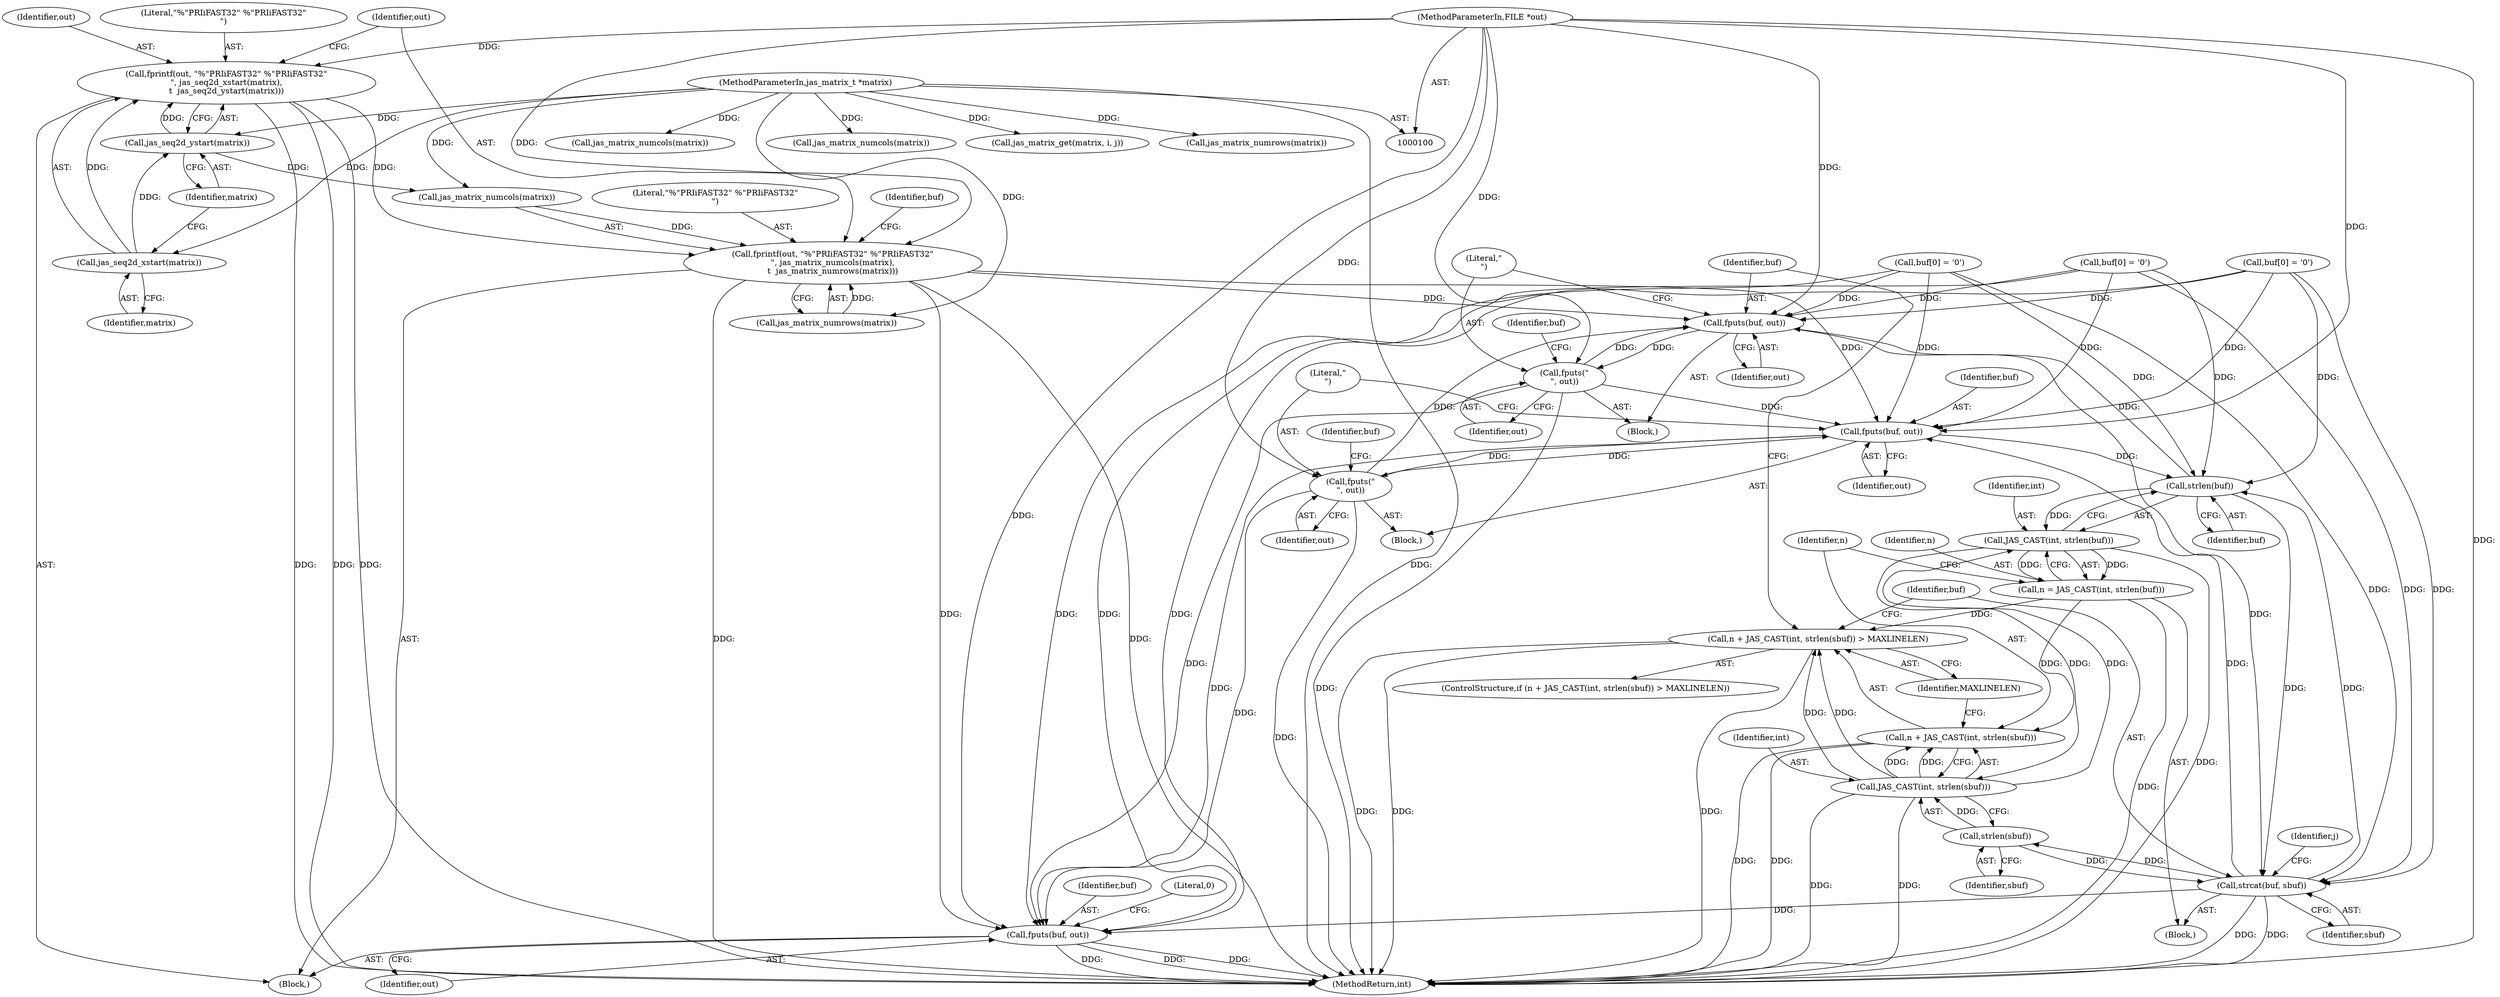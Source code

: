 digraph "0_jasper_d42b2388f7f8e0332c846675133acea151fc557a_29@API" {
"1000110" [label="(Call,fprintf(out, \"%\"PRIiFAST32\" %\"PRIiFAST32\"\n\", jas_seq2d_xstart(matrix),\n\t  jas_seq2d_ystart(matrix)))"];
"1000102" [label="(MethodParameterIn,FILE *out)"];
"1000113" [label="(Call,jas_seq2d_xstart(matrix))"];
"1000101" [label="(MethodParameterIn,jas_matrix_t *matrix)"];
"1000115" [label="(Call,jas_seq2d_ystart(matrix))"];
"1000117" [label="(Call,fprintf(out, \"%\"PRIiFAST32\" %\"PRIiFAST32\"\n\", jas_matrix_numcols(matrix),\n\t  jas_matrix_numrows(matrix)))"];
"1000173" [label="(Call,fputs(buf, out))"];
"1000176" [label="(Call,fputs(\"\n\", out))"];
"1000195" [label="(Call,fputs(buf, out))"];
"1000161" [label="(Call,strlen(buf))"];
"1000159" [label="(Call,JAS_CAST(int, strlen(buf)))"];
"1000157" [label="(Call,n = JAS_CAST(int, strlen(buf)))"];
"1000164" [label="(Call,n + JAS_CAST(int, strlen(sbuf)) > MAXLINELEN)"];
"1000165" [label="(Call,n + JAS_CAST(int, strlen(sbuf)))"];
"1000167" [label="(Call,JAS_CAST(int, strlen(sbuf)))"];
"1000184" [label="(Call,strcat(buf, sbuf))"];
"1000169" [label="(Call,strlen(sbuf))"];
"1000206" [label="(Call,fputs(buf, out))"];
"1000198" [label="(Call,fputs(\"\n\", out))"];
"1000191" [label="(Call,jas_matrix_numcols(matrix))"];
"1000165" [label="(Call,n + JAS_CAST(int, strlen(sbuf)))"];
"1000197" [label="(Identifier,out)"];
"1000177" [label="(Literal,\"\n\")"];
"1000172" [label="(Block,)"];
"1000146" [label="(Call,jas_matrix_numcols(matrix))"];
"1000112" [label="(Literal,\"%\"PRIiFAST32\" %\"PRIiFAST32\"\n\")"];
"1000164" [label="(Call,n + JAS_CAST(int, strlen(sbuf)) > MAXLINELEN)"];
"1000122" [label="(Call,jas_matrix_numrows(matrix))"];
"1000176" [label="(Call,fputs(\"\n\", out))"];
"1000195" [label="(Call,fputs(buf, out))"];
"1000113" [label="(Call,jas_seq2d_xstart(matrix))"];
"1000116" [label="(Identifier,matrix)"];
"1000174" [label="(Identifier,buf)"];
"1000169" [label="(Call,strlen(sbuf))"];
"1000114" [label="(Identifier,matrix)"];
"1000179" [label="(Call,buf[0] = '\0')"];
"1000170" [label="(Identifier,sbuf)"];
"1000200" [label="(Identifier,out)"];
"1000194" [label="(Block,)"];
"1000126" [label="(Identifier,buf)"];
"1000101" [label="(MethodParameterIn,jas_matrix_t *matrix)"];
"1000166" [label="(Identifier,n)"];
"1000111" [label="(Identifier,out)"];
"1000118" [label="(Identifier,out)"];
"1000206" [label="(Call,fputs(buf, out))"];
"1000160" [label="(Identifier,int)"];
"1000173" [label="(Call,fputs(buf, out))"];
"1000207" [label="(Identifier,buf)"];
"1000158" [label="(Identifier,n)"];
"1000198" [label="(Call,fputs(\"\n\", out))"];
"1000208" [label="(Identifier,out)"];
"1000103" [label="(Block,)"];
"1000186" [label="(Identifier,sbuf)"];
"1000203" [label="(Identifier,buf)"];
"1000110" [label="(Call,fprintf(out, \"%\"PRIiFAST32\" %\"PRIiFAST32\"\n\", jas_seq2d_xstart(matrix),\n\t  jas_seq2d_ystart(matrix)))"];
"1000181" [label="(Identifier,buf)"];
"1000210" [label="(Literal,0)"];
"1000150" [label="(Block,)"];
"1000171" [label="(Identifier,MAXLINELEN)"];
"1000178" [label="(Identifier,out)"];
"1000199" [label="(Literal,\"\n\")"];
"1000115" [label="(Call,jas_seq2d_ystart(matrix))"];
"1000167" [label="(Call,JAS_CAST(int, strlen(sbuf)))"];
"1000162" [label="(Identifier,buf)"];
"1000153" [label="(Call,jas_matrix_get(matrix, i, j))"];
"1000185" [label="(Identifier,buf)"];
"1000102" [label="(MethodParameterIn,FILE *out)"];
"1000135" [label="(Call,jas_matrix_numrows(matrix))"];
"1000161" [label="(Call,strlen(buf))"];
"1000201" [label="(Call,buf[0] = '\0')"];
"1000157" [label="(Call,n = JAS_CAST(int, strlen(buf)))"];
"1000184" [label="(Call,strcat(buf, sbuf))"];
"1000196" [label="(Identifier,buf)"];
"1000189" [label="(Identifier,j)"];
"1000175" [label="(Identifier,out)"];
"1000159" [label="(Call,JAS_CAST(int, strlen(buf)))"];
"1000117" [label="(Call,fprintf(out, \"%\"PRIiFAST32\" %\"PRIiFAST32\"\n\", jas_matrix_numcols(matrix),\n\t  jas_matrix_numrows(matrix)))"];
"1000120" [label="(Call,jas_matrix_numcols(matrix))"];
"1000124" [label="(Call,buf[0] = '\0')"];
"1000168" [label="(Identifier,int)"];
"1000119" [label="(Literal,\"%\"PRIiFAST32\" %\"PRIiFAST32\"\n\")"];
"1000211" [label="(MethodReturn,int)"];
"1000163" [label="(ControlStructure,if (n + JAS_CAST(int, strlen(sbuf)) > MAXLINELEN))"];
"1000110" -> "1000103"  [label="AST: "];
"1000110" -> "1000115"  [label="CFG: "];
"1000111" -> "1000110"  [label="AST: "];
"1000112" -> "1000110"  [label="AST: "];
"1000113" -> "1000110"  [label="AST: "];
"1000115" -> "1000110"  [label="AST: "];
"1000118" -> "1000110"  [label="CFG: "];
"1000110" -> "1000211"  [label="DDG: "];
"1000110" -> "1000211"  [label="DDG: "];
"1000110" -> "1000211"  [label="DDG: "];
"1000102" -> "1000110"  [label="DDG: "];
"1000113" -> "1000110"  [label="DDG: "];
"1000115" -> "1000110"  [label="DDG: "];
"1000110" -> "1000117"  [label="DDG: "];
"1000102" -> "1000100"  [label="AST: "];
"1000102" -> "1000211"  [label="DDG: "];
"1000102" -> "1000117"  [label="DDG: "];
"1000102" -> "1000173"  [label="DDG: "];
"1000102" -> "1000176"  [label="DDG: "];
"1000102" -> "1000195"  [label="DDG: "];
"1000102" -> "1000198"  [label="DDG: "];
"1000102" -> "1000206"  [label="DDG: "];
"1000113" -> "1000114"  [label="CFG: "];
"1000114" -> "1000113"  [label="AST: "];
"1000116" -> "1000113"  [label="CFG: "];
"1000101" -> "1000113"  [label="DDG: "];
"1000113" -> "1000115"  [label="DDG: "];
"1000101" -> "1000100"  [label="AST: "];
"1000101" -> "1000211"  [label="DDG: "];
"1000101" -> "1000115"  [label="DDG: "];
"1000101" -> "1000120"  [label="DDG: "];
"1000101" -> "1000122"  [label="DDG: "];
"1000101" -> "1000135"  [label="DDG: "];
"1000101" -> "1000146"  [label="DDG: "];
"1000101" -> "1000153"  [label="DDG: "];
"1000101" -> "1000191"  [label="DDG: "];
"1000115" -> "1000116"  [label="CFG: "];
"1000116" -> "1000115"  [label="AST: "];
"1000115" -> "1000120"  [label="DDG: "];
"1000117" -> "1000103"  [label="AST: "];
"1000117" -> "1000122"  [label="CFG: "];
"1000118" -> "1000117"  [label="AST: "];
"1000119" -> "1000117"  [label="AST: "];
"1000120" -> "1000117"  [label="AST: "];
"1000122" -> "1000117"  [label="AST: "];
"1000126" -> "1000117"  [label="CFG: "];
"1000117" -> "1000211"  [label="DDG: "];
"1000117" -> "1000211"  [label="DDG: "];
"1000120" -> "1000117"  [label="DDG: "];
"1000122" -> "1000117"  [label="DDG: "];
"1000117" -> "1000173"  [label="DDG: "];
"1000117" -> "1000195"  [label="DDG: "];
"1000117" -> "1000206"  [label="DDG: "];
"1000173" -> "1000172"  [label="AST: "];
"1000173" -> "1000175"  [label="CFG: "];
"1000174" -> "1000173"  [label="AST: "];
"1000175" -> "1000173"  [label="AST: "];
"1000177" -> "1000173"  [label="CFG: "];
"1000124" -> "1000173"  [label="DDG: "];
"1000179" -> "1000173"  [label="DDG: "];
"1000161" -> "1000173"  [label="DDG: "];
"1000201" -> "1000173"  [label="DDG: "];
"1000176" -> "1000173"  [label="DDG: "];
"1000198" -> "1000173"  [label="DDG: "];
"1000173" -> "1000176"  [label="DDG: "];
"1000173" -> "1000184"  [label="DDG: "];
"1000176" -> "1000172"  [label="AST: "];
"1000176" -> "1000178"  [label="CFG: "];
"1000177" -> "1000176"  [label="AST: "];
"1000178" -> "1000176"  [label="AST: "];
"1000181" -> "1000176"  [label="CFG: "];
"1000176" -> "1000211"  [label="DDG: "];
"1000176" -> "1000195"  [label="DDG: "];
"1000176" -> "1000206"  [label="DDG: "];
"1000195" -> "1000194"  [label="AST: "];
"1000195" -> "1000197"  [label="CFG: "];
"1000196" -> "1000195"  [label="AST: "];
"1000197" -> "1000195"  [label="AST: "];
"1000199" -> "1000195"  [label="CFG: "];
"1000195" -> "1000161"  [label="DDG: "];
"1000124" -> "1000195"  [label="DDG: "];
"1000184" -> "1000195"  [label="DDG: "];
"1000179" -> "1000195"  [label="DDG: "];
"1000201" -> "1000195"  [label="DDG: "];
"1000198" -> "1000195"  [label="DDG: "];
"1000195" -> "1000198"  [label="DDG: "];
"1000195" -> "1000206"  [label="DDG: "];
"1000161" -> "1000159"  [label="AST: "];
"1000161" -> "1000162"  [label="CFG: "];
"1000162" -> "1000161"  [label="AST: "];
"1000159" -> "1000161"  [label="CFG: "];
"1000161" -> "1000159"  [label="DDG: "];
"1000124" -> "1000161"  [label="DDG: "];
"1000184" -> "1000161"  [label="DDG: "];
"1000179" -> "1000161"  [label="DDG: "];
"1000201" -> "1000161"  [label="DDG: "];
"1000161" -> "1000184"  [label="DDG: "];
"1000159" -> "1000157"  [label="AST: "];
"1000160" -> "1000159"  [label="AST: "];
"1000157" -> "1000159"  [label="CFG: "];
"1000159" -> "1000211"  [label="DDG: "];
"1000159" -> "1000157"  [label="DDG: "];
"1000159" -> "1000157"  [label="DDG: "];
"1000167" -> "1000159"  [label="DDG: "];
"1000159" -> "1000167"  [label="DDG: "];
"1000157" -> "1000150"  [label="AST: "];
"1000158" -> "1000157"  [label="AST: "];
"1000166" -> "1000157"  [label="CFG: "];
"1000157" -> "1000211"  [label="DDG: "];
"1000157" -> "1000164"  [label="DDG: "];
"1000157" -> "1000165"  [label="DDG: "];
"1000164" -> "1000163"  [label="AST: "];
"1000164" -> "1000171"  [label="CFG: "];
"1000165" -> "1000164"  [label="AST: "];
"1000171" -> "1000164"  [label="AST: "];
"1000174" -> "1000164"  [label="CFG: "];
"1000185" -> "1000164"  [label="CFG: "];
"1000164" -> "1000211"  [label="DDG: "];
"1000164" -> "1000211"  [label="DDG: "];
"1000164" -> "1000211"  [label="DDG: "];
"1000167" -> "1000164"  [label="DDG: "];
"1000167" -> "1000164"  [label="DDG: "];
"1000165" -> "1000167"  [label="CFG: "];
"1000166" -> "1000165"  [label="AST: "];
"1000167" -> "1000165"  [label="AST: "];
"1000171" -> "1000165"  [label="CFG: "];
"1000165" -> "1000211"  [label="DDG: "];
"1000165" -> "1000211"  [label="DDG: "];
"1000167" -> "1000165"  [label="DDG: "];
"1000167" -> "1000165"  [label="DDG: "];
"1000167" -> "1000169"  [label="CFG: "];
"1000168" -> "1000167"  [label="AST: "];
"1000169" -> "1000167"  [label="AST: "];
"1000167" -> "1000211"  [label="DDG: "];
"1000167" -> "1000211"  [label="DDG: "];
"1000169" -> "1000167"  [label="DDG: "];
"1000184" -> "1000150"  [label="AST: "];
"1000184" -> "1000186"  [label="CFG: "];
"1000185" -> "1000184"  [label="AST: "];
"1000186" -> "1000184"  [label="AST: "];
"1000189" -> "1000184"  [label="CFG: "];
"1000184" -> "1000211"  [label="DDG: "];
"1000184" -> "1000211"  [label="DDG: "];
"1000184" -> "1000169"  [label="DDG: "];
"1000124" -> "1000184"  [label="DDG: "];
"1000179" -> "1000184"  [label="DDG: "];
"1000201" -> "1000184"  [label="DDG: "];
"1000169" -> "1000184"  [label="DDG: "];
"1000184" -> "1000206"  [label="DDG: "];
"1000169" -> "1000170"  [label="CFG: "];
"1000170" -> "1000169"  [label="AST: "];
"1000206" -> "1000103"  [label="AST: "];
"1000206" -> "1000208"  [label="CFG: "];
"1000207" -> "1000206"  [label="AST: "];
"1000208" -> "1000206"  [label="AST: "];
"1000210" -> "1000206"  [label="CFG: "];
"1000206" -> "1000211"  [label="DDG: "];
"1000206" -> "1000211"  [label="DDG: "];
"1000206" -> "1000211"  [label="DDG: "];
"1000124" -> "1000206"  [label="DDG: "];
"1000179" -> "1000206"  [label="DDG: "];
"1000201" -> "1000206"  [label="DDG: "];
"1000198" -> "1000206"  [label="DDG: "];
"1000198" -> "1000194"  [label="AST: "];
"1000198" -> "1000200"  [label="CFG: "];
"1000199" -> "1000198"  [label="AST: "];
"1000200" -> "1000198"  [label="AST: "];
"1000203" -> "1000198"  [label="CFG: "];
"1000198" -> "1000211"  [label="DDG: "];
}

